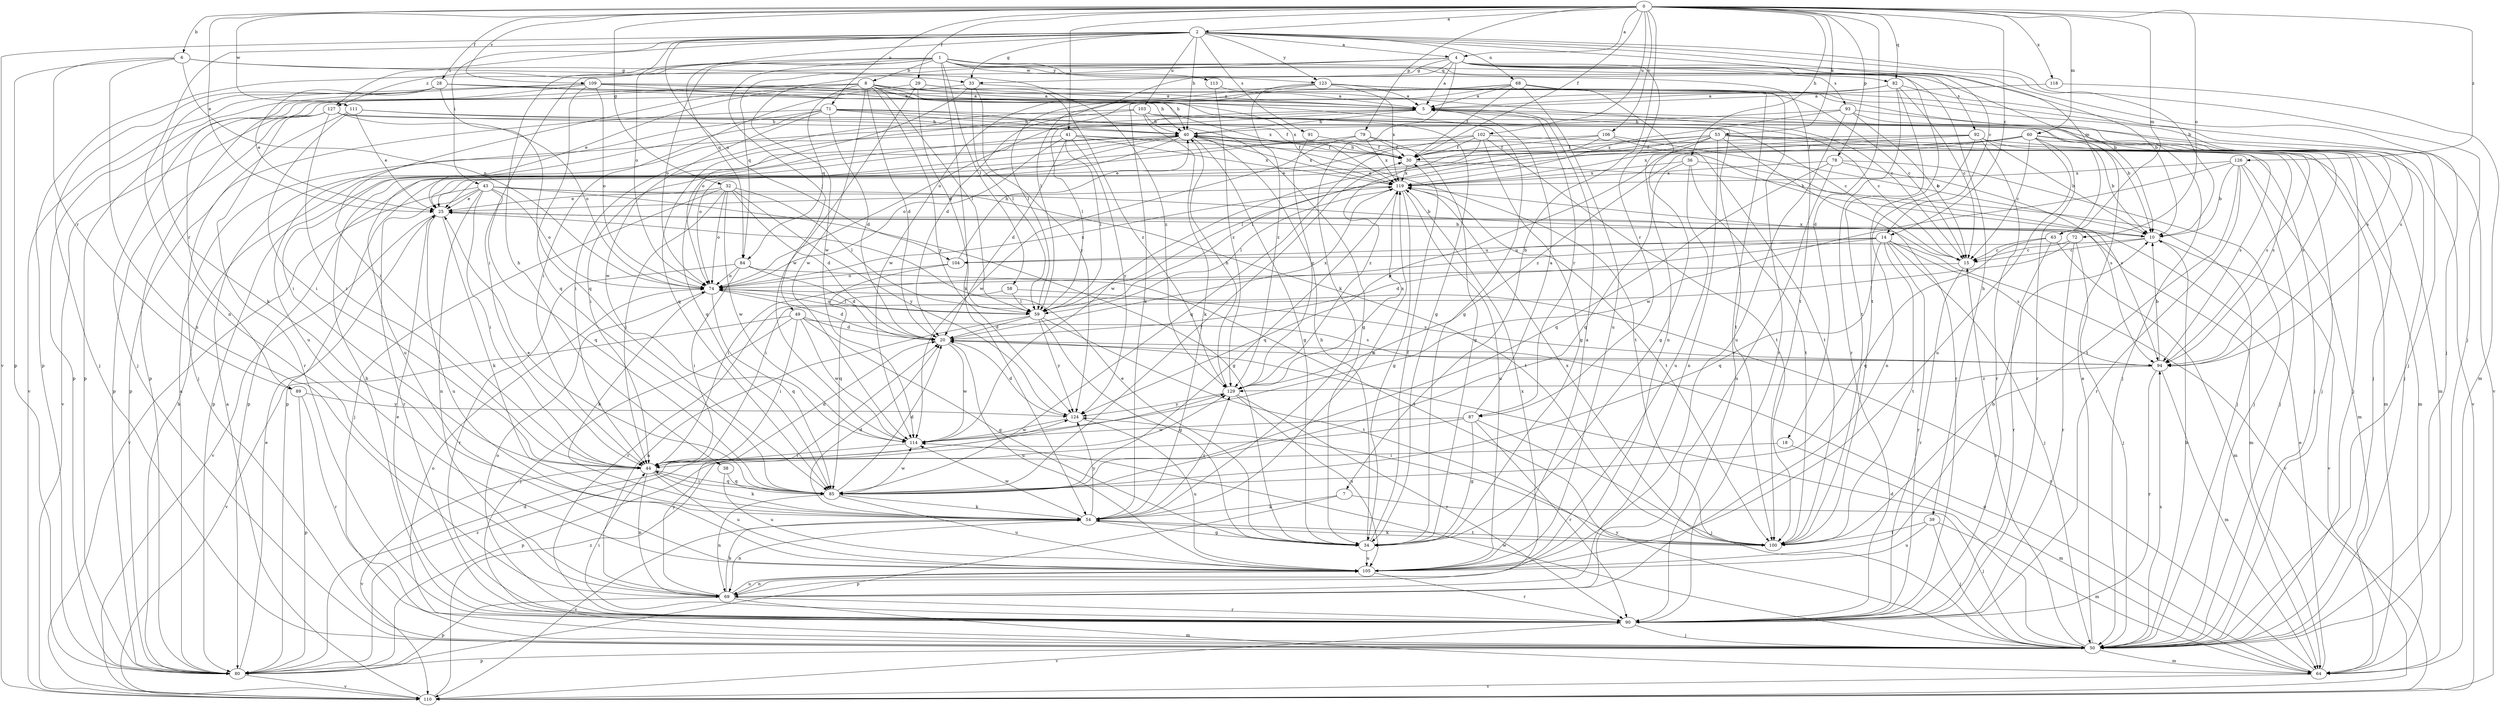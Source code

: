 strict digraph  {
0;
1;
2;
4;
5;
6;
7;
8;
10;
14;
15;
18;
20;
25;
28;
29;
30;
32;
33;
34;
36;
38;
39;
40;
41;
43;
44;
49;
50;
53;
54;
58;
59;
60;
63;
64;
68;
69;
71;
72;
74;
78;
79;
80;
82;
84;
85;
87;
89;
90;
91;
92;
93;
94;
100;
102;
103;
104;
105;
106;
109;
110;
111;
113;
114;
118;
119;
123;
124;
126;
127;
129;
0 -> 2  [label=a];
0 -> 4  [label=a];
0 -> 6  [label=b];
0 -> 7  [label=b];
0 -> 14  [label=c];
0 -> 18  [label=d];
0 -> 25  [label=e];
0 -> 28  [label=f];
0 -> 29  [label=f];
0 -> 30  [label=f];
0 -> 32  [label=g];
0 -> 36  [label=h];
0 -> 41  [label=i];
0 -> 53  [label=k];
0 -> 60  [label=m];
0 -> 63  [label=m];
0 -> 71  [label=o];
0 -> 72  [label=o];
0 -> 78  [label=p];
0 -> 79  [label=p];
0 -> 82  [label=q];
0 -> 102  [label=u];
0 -> 106  [label=v];
0 -> 109  [label=v];
0 -> 111  [label=w];
0 -> 118  [label=x];
0 -> 126  [label=z];
1 -> 8  [label=b];
1 -> 10  [label=b];
1 -> 38  [label=h];
1 -> 39  [label=h];
1 -> 49  [label=j];
1 -> 54  [label=k];
1 -> 58  [label=l];
1 -> 74  [label=o];
1 -> 80  [label=p];
1 -> 82  [label=q];
1 -> 100  [label=t];
1 -> 113  [label=w];
1 -> 123  [label=y];
1 -> 127  [label=z];
2 -> 4  [label=a];
2 -> 10  [label=b];
2 -> 14  [label=c];
2 -> 33  [label=g];
2 -> 40  [label=h];
2 -> 43  [label=i];
2 -> 50  [label=j];
2 -> 63  [label=m];
2 -> 68  [label=n];
2 -> 69  [label=n];
2 -> 74  [label=o];
2 -> 84  [label=q];
2 -> 91  [label=s];
2 -> 103  [label=u];
2 -> 104  [label=u];
2 -> 110  [label=v];
2 -> 123  [label=y];
2 -> 127  [label=z];
4 -> 5  [label=a];
4 -> 10  [label=b];
4 -> 33  [label=g];
4 -> 44  [label=i];
4 -> 50  [label=j];
4 -> 54  [label=k];
4 -> 59  [label=l];
4 -> 84  [label=q];
4 -> 87  [label=r];
4 -> 92  [label=s];
4 -> 93  [label=s];
4 -> 100  [label=t];
4 -> 114  [label=w];
5 -> 40  [label=h];
5 -> 50  [label=j];
5 -> 59  [label=l];
5 -> 64  [label=m];
5 -> 87  [label=r];
6 -> 33  [label=g];
6 -> 69  [label=n];
6 -> 74  [label=o];
6 -> 80  [label=p];
6 -> 89  [label=r];
6 -> 129  [label=z];
7 -> 50  [label=j];
7 -> 54  [label=k];
7 -> 80  [label=p];
8 -> 5  [label=a];
8 -> 15  [label=c];
8 -> 20  [label=d];
8 -> 34  [label=g];
8 -> 40  [label=h];
8 -> 44  [label=i];
8 -> 59  [label=l];
8 -> 80  [label=p];
8 -> 84  [label=q];
8 -> 89  [label=r];
8 -> 114  [label=w];
8 -> 124  [label=y];
10 -> 15  [label=c];
10 -> 40  [label=h];
10 -> 104  [label=u];
10 -> 110  [label=v];
14 -> 20  [label=d];
14 -> 44  [label=i];
14 -> 50  [label=j];
14 -> 85  [label=q];
14 -> 90  [label=r];
14 -> 94  [label=s];
14 -> 100  [label=t];
14 -> 104  [label=u];
14 -> 110  [label=v];
15 -> 74  [label=o];
15 -> 90  [label=r];
15 -> 119  [label=x];
18 -> 44  [label=i];
18 -> 64  [label=m];
20 -> 94  [label=s];
20 -> 105  [label=u];
20 -> 114  [label=w];
20 -> 119  [label=x];
25 -> 10  [label=b];
25 -> 54  [label=k];
25 -> 64  [label=m];
25 -> 105  [label=u];
25 -> 110  [label=v];
28 -> 5  [label=a];
28 -> 25  [label=e];
28 -> 34  [label=g];
28 -> 50  [label=j];
28 -> 54  [label=k];
28 -> 85  [label=q];
28 -> 119  [label=x];
29 -> 5  [label=a];
29 -> 25  [label=e];
29 -> 59  [label=l];
29 -> 114  [label=w];
29 -> 129  [label=z];
30 -> 40  [label=h];
30 -> 50  [label=j];
30 -> 119  [label=x];
32 -> 20  [label=d];
32 -> 25  [label=e];
32 -> 44  [label=i];
32 -> 50  [label=j];
32 -> 59  [label=l];
32 -> 74  [label=o];
32 -> 114  [label=w];
32 -> 124  [label=y];
33 -> 5  [label=a];
33 -> 44  [label=i];
33 -> 59  [label=l];
33 -> 74  [label=o];
33 -> 124  [label=y];
34 -> 25  [label=e];
34 -> 30  [label=f];
34 -> 40  [label=h];
34 -> 105  [label=u];
36 -> 85  [label=q];
36 -> 94  [label=s];
36 -> 100  [label=t];
36 -> 105  [label=u];
36 -> 119  [label=x];
38 -> 85  [label=q];
38 -> 105  [label=u];
39 -> 50  [label=j];
39 -> 64  [label=m];
39 -> 100  [label=t];
39 -> 105  [label=u];
40 -> 30  [label=f];
40 -> 34  [label=g];
40 -> 74  [label=o];
40 -> 80  [label=p];
40 -> 85  [label=q];
40 -> 100  [label=t];
40 -> 105  [label=u];
40 -> 119  [label=x];
41 -> 20  [label=d];
41 -> 30  [label=f];
41 -> 44  [label=i];
41 -> 50  [label=j];
41 -> 59  [label=l];
41 -> 74  [label=o];
41 -> 119  [label=x];
41 -> 124  [label=y];
43 -> 10  [label=b];
43 -> 25  [label=e];
43 -> 34  [label=g];
43 -> 44  [label=i];
43 -> 69  [label=n];
43 -> 74  [label=o];
43 -> 85  [label=q];
43 -> 90  [label=r];
43 -> 100  [label=t];
43 -> 110  [label=v];
44 -> 20  [label=d];
44 -> 54  [label=k];
44 -> 69  [label=n];
44 -> 85  [label=q];
44 -> 105  [label=u];
44 -> 110  [label=v];
49 -> 20  [label=d];
49 -> 34  [label=g];
49 -> 44  [label=i];
49 -> 50  [label=j];
49 -> 94  [label=s];
49 -> 110  [label=v];
49 -> 114  [label=w];
50 -> 5  [label=a];
50 -> 10  [label=b];
50 -> 15  [label=c];
50 -> 20  [label=d];
50 -> 64  [label=m];
50 -> 74  [label=o];
50 -> 80  [label=p];
50 -> 94  [label=s];
50 -> 114  [label=w];
50 -> 124  [label=y];
53 -> 25  [label=e];
53 -> 30  [label=f];
53 -> 34  [label=g];
53 -> 50  [label=j];
53 -> 59  [label=l];
53 -> 64  [label=m];
53 -> 69  [label=n];
53 -> 90  [label=r];
53 -> 94  [label=s];
53 -> 114  [label=w];
54 -> 20  [label=d];
54 -> 34  [label=g];
54 -> 69  [label=n];
54 -> 100  [label=t];
54 -> 110  [label=v];
54 -> 114  [label=w];
54 -> 119  [label=x];
54 -> 124  [label=y];
54 -> 129  [label=z];
58 -> 59  [label=l];
58 -> 90  [label=r];
58 -> 94  [label=s];
59 -> 20  [label=d];
59 -> 34  [label=g];
59 -> 69  [label=n];
59 -> 74  [label=o];
59 -> 100  [label=t];
59 -> 124  [label=y];
60 -> 10  [label=b];
60 -> 15  [label=c];
60 -> 25  [label=e];
60 -> 30  [label=f];
60 -> 50  [label=j];
60 -> 90  [label=r];
60 -> 94  [label=s];
60 -> 105  [label=u];
60 -> 129  [label=z];
63 -> 15  [label=c];
63 -> 64  [label=m];
63 -> 85  [label=q];
63 -> 90  [label=r];
64 -> 20  [label=d];
64 -> 25  [label=e];
64 -> 74  [label=o];
64 -> 110  [label=v];
68 -> 5  [label=a];
68 -> 20  [label=d];
68 -> 30  [label=f];
68 -> 50  [label=j];
68 -> 54  [label=k];
68 -> 69  [label=n];
68 -> 80  [label=p];
68 -> 90  [label=r];
68 -> 105  [label=u];
69 -> 54  [label=k];
69 -> 64  [label=m];
69 -> 80  [label=p];
69 -> 90  [label=r];
69 -> 105  [label=u];
69 -> 119  [label=x];
69 -> 124  [label=y];
71 -> 10  [label=b];
71 -> 20  [label=d];
71 -> 30  [label=f];
71 -> 34  [label=g];
71 -> 40  [label=h];
71 -> 44  [label=i];
71 -> 80  [label=p];
71 -> 105  [label=u];
71 -> 114  [label=w];
72 -> 15  [label=c];
72 -> 44  [label=i];
72 -> 50  [label=j];
72 -> 90  [label=r];
74 -> 20  [label=d];
74 -> 54  [label=k];
74 -> 59  [label=l];
74 -> 85  [label=q];
74 -> 119  [label=x];
78 -> 50  [label=j];
78 -> 69  [label=n];
78 -> 85  [label=q];
78 -> 94  [label=s];
78 -> 119  [label=x];
79 -> 30  [label=f];
79 -> 34  [label=g];
79 -> 80  [label=p];
79 -> 114  [label=w];
79 -> 119  [label=x];
80 -> 5  [label=a];
80 -> 20  [label=d];
80 -> 25  [label=e];
80 -> 40  [label=h];
80 -> 110  [label=v];
80 -> 129  [label=z];
82 -> 5  [label=a];
82 -> 15  [label=c];
82 -> 74  [label=o];
82 -> 90  [label=r];
82 -> 100  [label=t];
82 -> 110  [label=v];
84 -> 20  [label=d];
84 -> 44  [label=i];
84 -> 74  [label=o];
84 -> 90  [label=r];
84 -> 100  [label=t];
85 -> 20  [label=d];
85 -> 25  [label=e];
85 -> 30  [label=f];
85 -> 44  [label=i];
85 -> 54  [label=k];
85 -> 69  [label=n];
85 -> 105  [label=u];
85 -> 114  [label=w];
87 -> 5  [label=a];
87 -> 34  [label=g];
87 -> 50  [label=j];
87 -> 80  [label=p];
87 -> 90  [label=r];
87 -> 114  [label=w];
89 -> 80  [label=p];
89 -> 90  [label=r];
89 -> 124  [label=y];
90 -> 25  [label=e];
90 -> 40  [label=h];
90 -> 44  [label=i];
90 -> 50  [label=j];
90 -> 74  [label=o];
90 -> 110  [label=v];
91 -> 30  [label=f];
91 -> 129  [label=z];
92 -> 10  [label=b];
92 -> 30  [label=f];
92 -> 64  [label=m];
92 -> 69  [label=n];
92 -> 90  [label=r];
92 -> 94  [label=s];
92 -> 119  [label=x];
92 -> 124  [label=y];
93 -> 15  [label=c];
93 -> 40  [label=h];
93 -> 50  [label=j];
93 -> 105  [label=u];
93 -> 110  [label=v];
93 -> 119  [label=x];
94 -> 10  [label=b];
94 -> 64  [label=m];
94 -> 90  [label=r];
94 -> 129  [label=z];
100 -> 54  [label=k];
100 -> 119  [label=x];
102 -> 30  [label=f];
102 -> 34  [label=g];
102 -> 80  [label=p];
102 -> 85  [label=q];
102 -> 94  [label=s];
102 -> 100  [label=t];
102 -> 129  [label=z];
103 -> 15  [label=c];
103 -> 40  [label=h];
103 -> 44  [label=i];
103 -> 50  [label=j];
103 -> 54  [label=k];
103 -> 85  [label=q];
104 -> 40  [label=h];
104 -> 74  [label=o];
104 -> 85  [label=q];
105 -> 5  [label=a];
105 -> 10  [label=b];
105 -> 69  [label=n];
105 -> 90  [label=r];
106 -> 10  [label=b];
106 -> 25  [label=e];
106 -> 30  [label=f];
106 -> 59  [label=l];
106 -> 100  [label=t];
109 -> 5  [label=a];
109 -> 40  [label=h];
109 -> 50  [label=j];
109 -> 74  [label=o];
109 -> 80  [label=p];
109 -> 85  [label=q];
109 -> 94  [label=s];
109 -> 110  [label=v];
109 -> 119  [label=x];
110 -> 5  [label=a];
110 -> 129  [label=z];
111 -> 25  [label=e];
111 -> 40  [label=h];
111 -> 44  [label=i];
111 -> 50  [label=j];
111 -> 100  [label=t];
113 -> 5  [label=a];
113 -> 129  [label=z];
114 -> 44  [label=i];
118 -> 5  [label=a];
118 -> 64  [label=m];
119 -> 25  [label=e];
119 -> 34  [label=g];
119 -> 59  [label=l];
119 -> 85  [label=q];
119 -> 100  [label=t];
119 -> 105  [label=u];
123 -> 5  [label=a];
123 -> 15  [label=c];
123 -> 59  [label=l];
123 -> 90  [label=r];
123 -> 94  [label=s];
123 -> 114  [label=w];
123 -> 119  [label=x];
123 -> 129  [label=z];
124 -> 20  [label=d];
124 -> 105  [label=u];
124 -> 114  [label=w];
126 -> 10  [label=b];
126 -> 50  [label=j];
126 -> 64  [label=m];
126 -> 90  [label=r];
126 -> 100  [label=t];
126 -> 114  [label=w];
126 -> 119  [label=x];
127 -> 15  [label=c];
127 -> 40  [label=h];
127 -> 44  [label=i];
127 -> 74  [label=o];
127 -> 80  [label=p];
127 -> 90  [label=r];
127 -> 110  [label=v];
129 -> 40  [label=h];
129 -> 90  [label=r];
129 -> 105  [label=u];
129 -> 119  [label=x];
129 -> 124  [label=y];
}
